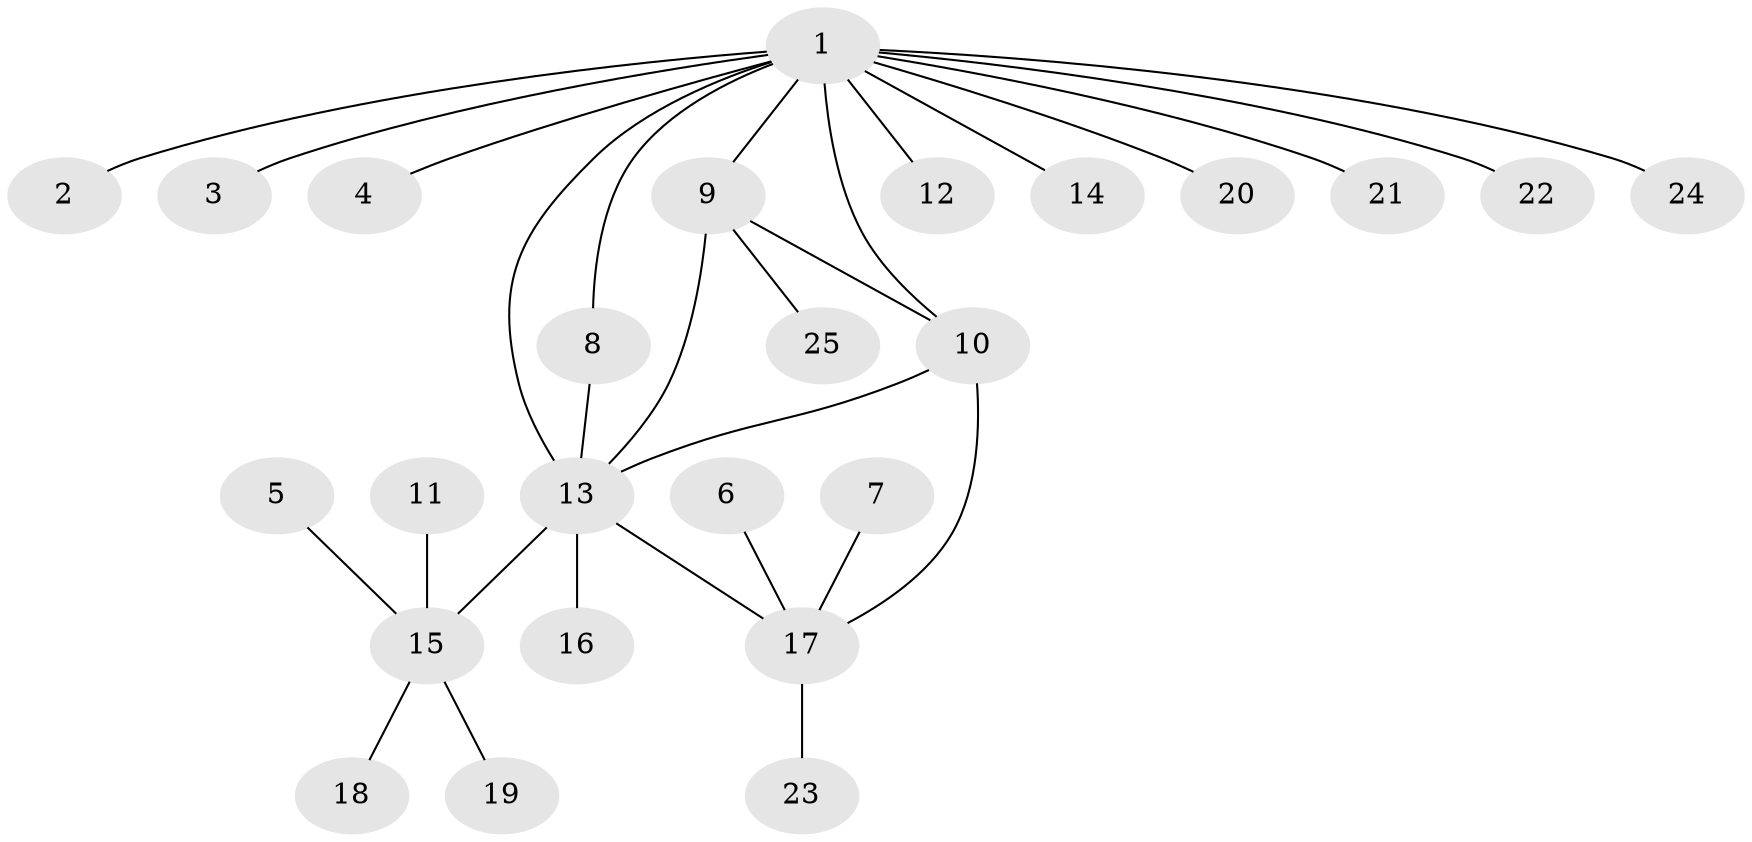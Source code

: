// original degree distribution, {10: 0.02040816326530612, 4: 0.061224489795918366, 3: 0.08163265306122448, 6: 0.061224489795918366, 2: 0.24489795918367346, 5: 0.02040816326530612, 7: 0.02040816326530612, 1: 0.4897959183673469}
// Generated by graph-tools (version 1.1) at 2025/26/03/09/25 03:26:44]
// undirected, 25 vertices, 29 edges
graph export_dot {
graph [start="1"]
  node [color=gray90,style=filled];
  1;
  2;
  3;
  4;
  5;
  6;
  7;
  8;
  9;
  10;
  11;
  12;
  13;
  14;
  15;
  16;
  17;
  18;
  19;
  20;
  21;
  22;
  23;
  24;
  25;
  1 -- 2 [weight=1.0];
  1 -- 3 [weight=1.0];
  1 -- 4 [weight=1.0];
  1 -- 8 [weight=1.0];
  1 -- 9 [weight=1.0];
  1 -- 10 [weight=3.0];
  1 -- 12 [weight=1.0];
  1 -- 13 [weight=2.0];
  1 -- 14 [weight=1.0];
  1 -- 20 [weight=1.0];
  1 -- 21 [weight=1.0];
  1 -- 22 [weight=1.0];
  1 -- 24 [weight=1.0];
  5 -- 15 [weight=1.0];
  6 -- 17 [weight=1.0];
  7 -- 17 [weight=1.0];
  8 -- 13 [weight=1.0];
  9 -- 10 [weight=1.0];
  9 -- 13 [weight=1.0];
  9 -- 25 [weight=1.0];
  10 -- 13 [weight=1.0];
  10 -- 17 [weight=1.0];
  11 -- 15 [weight=1.0];
  13 -- 15 [weight=1.0];
  13 -- 16 [weight=1.0];
  13 -- 17 [weight=1.0];
  15 -- 18 [weight=1.0];
  15 -- 19 [weight=1.0];
  17 -- 23 [weight=1.0];
}
